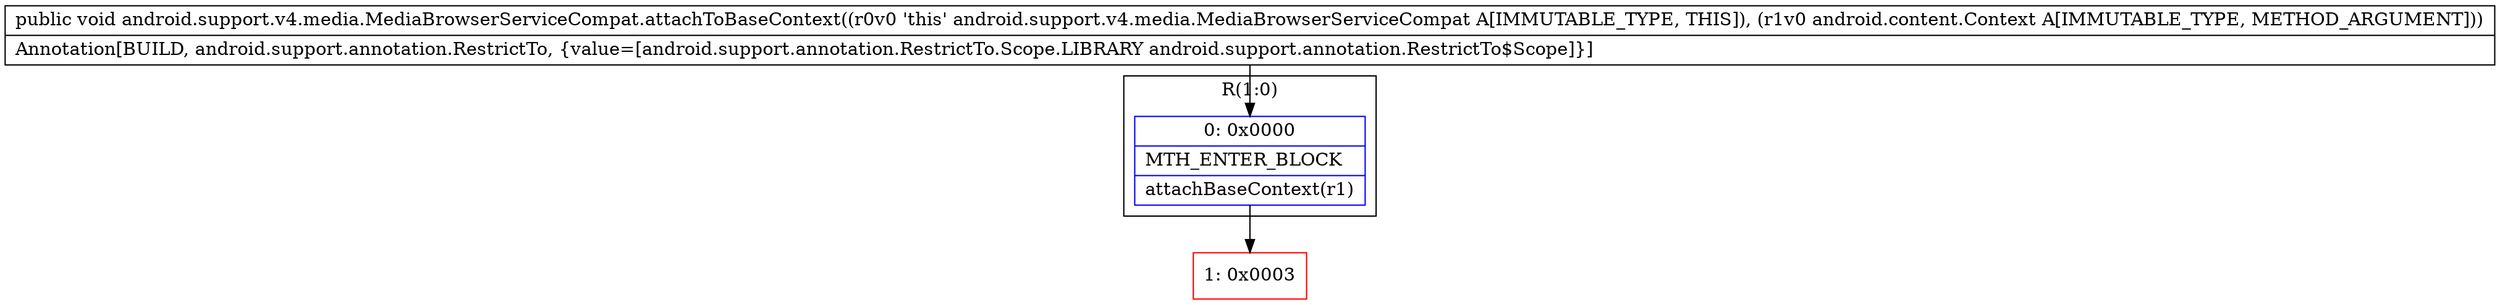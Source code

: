 digraph "CFG forandroid.support.v4.media.MediaBrowserServiceCompat.attachToBaseContext(Landroid\/content\/Context;)V" {
subgraph cluster_Region_1105795118 {
label = "R(1:0)";
node [shape=record,color=blue];
Node_0 [shape=record,label="{0\:\ 0x0000|MTH_ENTER_BLOCK\l|attachBaseContext(r1)\l}"];
}
Node_1 [shape=record,color=red,label="{1\:\ 0x0003}"];
MethodNode[shape=record,label="{public void android.support.v4.media.MediaBrowserServiceCompat.attachToBaseContext((r0v0 'this' android.support.v4.media.MediaBrowserServiceCompat A[IMMUTABLE_TYPE, THIS]), (r1v0 android.content.Context A[IMMUTABLE_TYPE, METHOD_ARGUMENT]))  | Annotation[BUILD, android.support.annotation.RestrictTo, \{value=[android.support.annotation.RestrictTo.Scope.LIBRARY android.support.annotation.RestrictTo$Scope]\}]\l}"];
MethodNode -> Node_0;
Node_0 -> Node_1;
}

